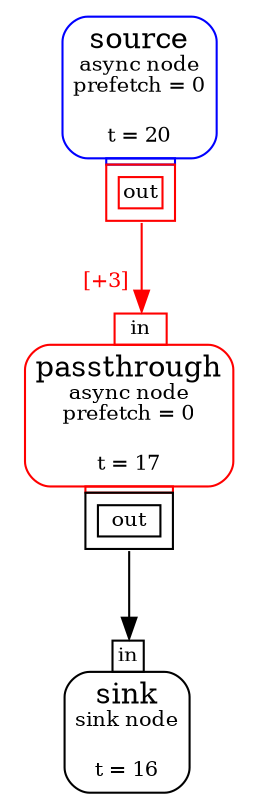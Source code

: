 digraph G{
	rankdir=TB
	node0 [shape=plaintext label=<
<TABLE BORDER="0" CELLBORDER="0" CELLSPACING="0" CELLPADDING="0"><TR><TD COLSPAN="1" BORDER="1" STYLE="ROUNDED" CELLPADDING="4" COLOR="blue">source<BR/><FONT POINT-SIZE="10">async node<BR/>prefetch = 0</FONT><BR/><BR/><FONT POINT-SIZE="10">t = 20</FONT></TD></TR><TR><TD COLSPAN="1" BORDER="0"><TABLE BORDER="0" CELLBORDER="0" CELLSPACING="0" CELLPADDING="0"><TR><TD></TD><TD BORDER="1" HEIGHT="3" COLOR="blue"></TD><TD></TD></TR><TR><TD WIDTH="20"></TD><TD BORDER="1" CELLPADDING="3" PORT="out1" COLOR="red"><TABLE BORDER="0" CELLSPACING="2"><TR CELLPADDING="1"><TD BORDER="1" CELLPADDING="1"><FONT POINT-SIZE="10">out</FONT></TD></TR></TABLE></TD><TD WIDTH="20"></TD></TR></TABLE></TD></TR></TABLE>
>];
	node2 [shape=plaintext label=<
<TABLE BORDER="0" CELLBORDER="0" CELLSPACING="0" CELLPADDING="0"><TR><TD WIDTH="20"></TD><TD BORDER="1" CELLPADDING="1" PORT="in3" COLOR="red"><FONT POINT-SIZE="10">in</FONT></TD><TD WIDTH="20"></TD></TR><TR><TD COLSPAN="3" BORDER="1" STYLE="ROUNDED" CELLPADDING="4" COLOR="red">passthrough<BR/><FONT POINT-SIZE="10">async node<BR/>prefetch = 0</FONT><BR/><BR/><FONT POINT-SIZE="10">t = 17</FONT></TD></TR><TR><TD COLSPAN="3" BORDER="0"><TABLE BORDER="0" CELLBORDER="0" CELLSPACING="0" CELLPADDING="0"><TR><TD></TD><TD BORDER="1" HEIGHT="3" COLOR="red"></TD><TD></TD></TR><TR><TD WIDTH="20"></TD><TD BORDER="1" CELLPADDING="3" PORT="out4" COLOR="black"><TABLE BORDER="0" CELLSPACING="2"><TR CELLPADDING="1"><TD BORDER="1" CELLPADDING="1"><FONT POINT-SIZE="10">out</FONT></TD></TR></TABLE></TD><TD WIDTH="20"></TD></TR></TABLE></TD></TR></TABLE>
>];
	node5 [shape=plaintext label=<
<TABLE BORDER="0" CELLBORDER="0" CELLSPACING="0" CELLPADDING="0"><TR><TD WIDTH="20"></TD><TD BORDER="1" CELLPADDING="1" PORT="in6" COLOR="black"><FONT POINT-SIZE="10">in</FONT></TD><TD WIDTH="20"></TD></TR><TR><TD COLSPAN="3" BORDER="1" STYLE="ROUNDED" CELLPADDING="4" COLOR="black">sink<BR/><FONT POINT-SIZE="10">sink node</FONT><BR/><BR/><FONT POINT-SIZE="10">t = 16</FONT></TD></TR></TABLE>
>];
	node0:out1 -> node2:in3 [style="", arrowhead="normal", color=red, headlabel=<[+3]  >, fontsize=10, labelangle=45, labeldistance=2.0, labelfontcolor=red];
	node2:out4 -> node5:in6 [style="", arrowhead="normal", color=black, headlabel=<>, fontsize=10, labelangle=45, labeldistance=2.0, labelfontcolor=black];
	{rank=source; node0}
	{rank=sink; node5}
}
